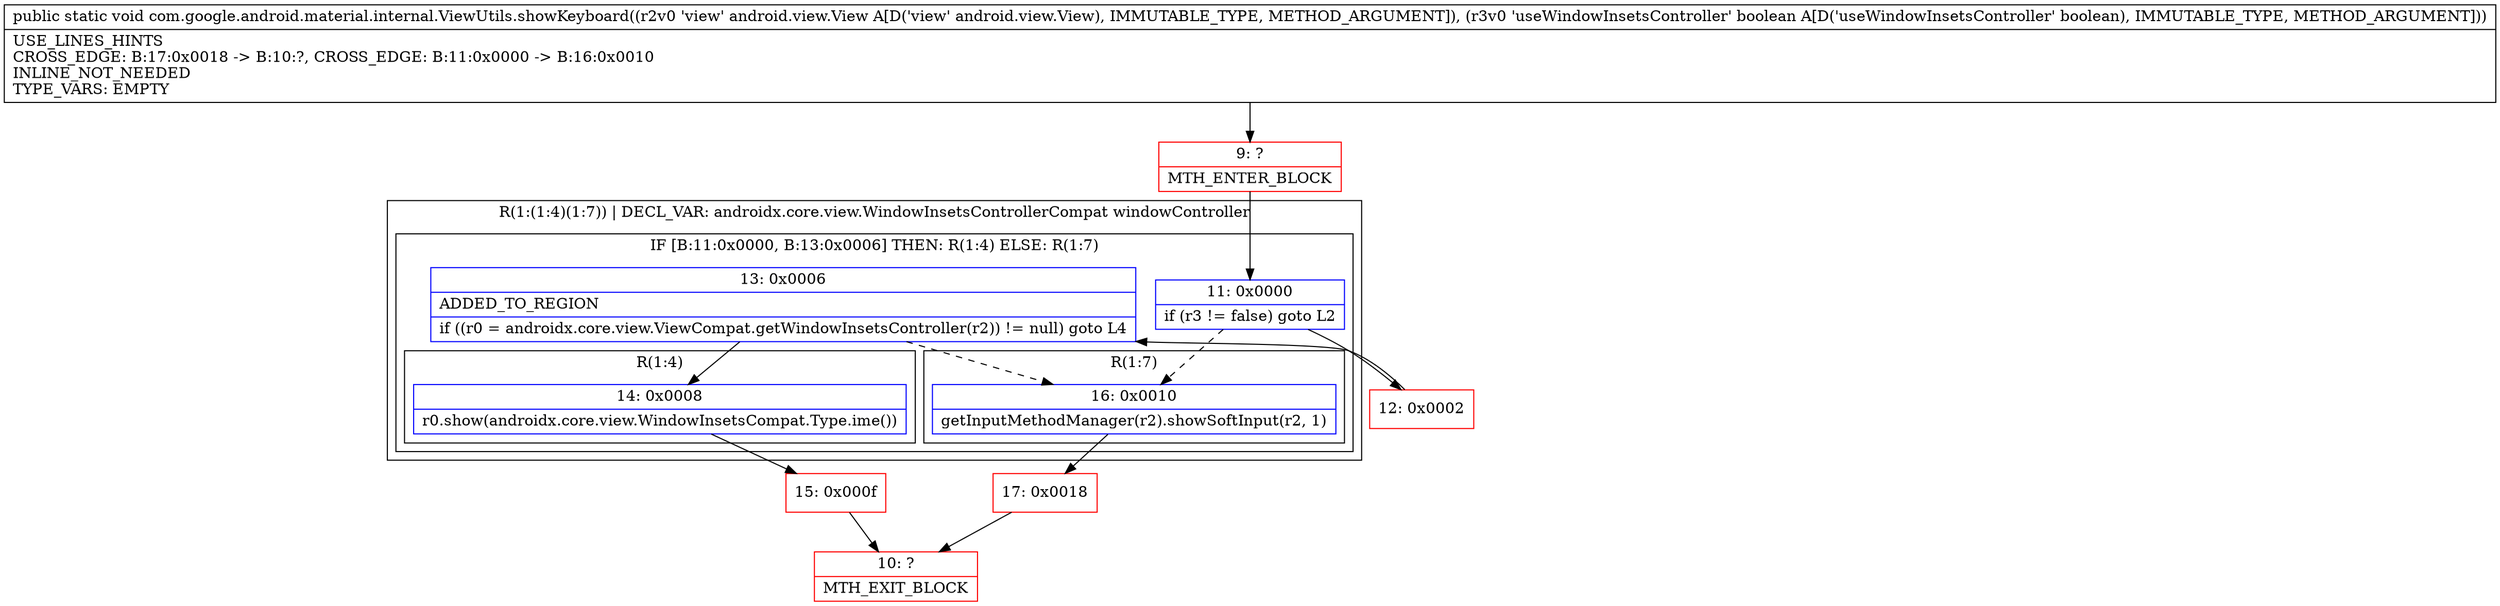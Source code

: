 digraph "CFG forcom.google.android.material.internal.ViewUtils.showKeyboard(Landroid\/view\/View;Z)V" {
subgraph cluster_Region_562028225 {
label = "R(1:(1:4)(1:7)) | DECL_VAR: androidx.core.view.WindowInsetsControllerCompat windowController\l";
node [shape=record,color=blue];
subgraph cluster_IfRegion_1203872618 {
label = "IF [B:11:0x0000, B:13:0x0006] THEN: R(1:4) ELSE: R(1:7)";
node [shape=record,color=blue];
Node_11 [shape=record,label="{11\:\ 0x0000|if (r3 != false) goto L2\l}"];
Node_13 [shape=record,label="{13\:\ 0x0006|ADDED_TO_REGION\l|if ((r0 = androidx.core.view.ViewCompat.getWindowInsetsController(r2)) != null) goto L4\l}"];
subgraph cluster_Region_1093679557 {
label = "R(1:4)";
node [shape=record,color=blue];
Node_14 [shape=record,label="{14\:\ 0x0008|r0.show(androidx.core.view.WindowInsetsCompat.Type.ime())\l}"];
}
subgraph cluster_Region_1344896641 {
label = "R(1:7)";
node [shape=record,color=blue];
Node_16 [shape=record,label="{16\:\ 0x0010|getInputMethodManager(r2).showSoftInput(r2, 1)\l}"];
}
}
}
Node_9 [shape=record,color=red,label="{9\:\ ?|MTH_ENTER_BLOCK\l}"];
Node_12 [shape=record,color=red,label="{12\:\ 0x0002}"];
Node_15 [shape=record,color=red,label="{15\:\ 0x000f}"];
Node_10 [shape=record,color=red,label="{10\:\ ?|MTH_EXIT_BLOCK\l}"];
Node_17 [shape=record,color=red,label="{17\:\ 0x0018}"];
MethodNode[shape=record,label="{public static void com.google.android.material.internal.ViewUtils.showKeyboard((r2v0 'view' android.view.View A[D('view' android.view.View), IMMUTABLE_TYPE, METHOD_ARGUMENT]), (r3v0 'useWindowInsetsController' boolean A[D('useWindowInsetsController' boolean), IMMUTABLE_TYPE, METHOD_ARGUMENT]))  | USE_LINES_HINTS\lCROSS_EDGE: B:17:0x0018 \-\> B:10:?, CROSS_EDGE: B:11:0x0000 \-\> B:16:0x0010\lINLINE_NOT_NEEDED\lTYPE_VARS: EMPTY\l}"];
MethodNode -> Node_9;Node_11 -> Node_12;
Node_11 -> Node_16[style=dashed];
Node_13 -> Node_14;
Node_13 -> Node_16[style=dashed];
Node_14 -> Node_15;
Node_16 -> Node_17;
Node_9 -> Node_11;
Node_12 -> Node_13;
Node_15 -> Node_10;
Node_17 -> Node_10;
}

